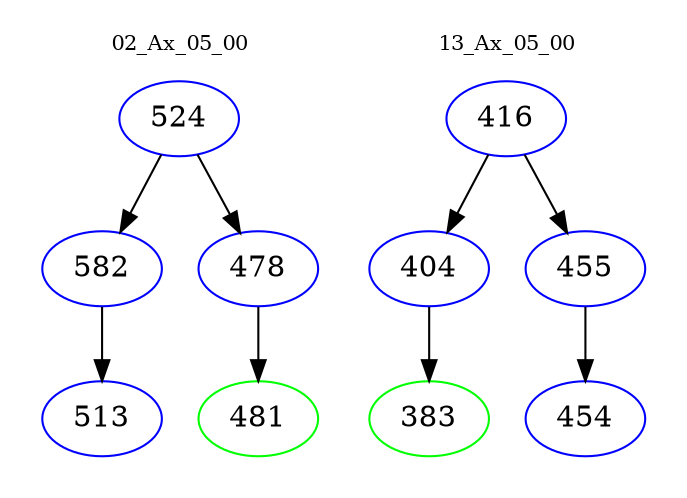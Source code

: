 digraph{
subgraph cluster_0 {
color = white
label = "02_Ax_05_00";
fontsize=10;
T0_524 [label="524", color="blue"]
T0_524 -> T0_582 [color="black"]
T0_582 [label="582", color="blue"]
T0_582 -> T0_513 [color="black"]
T0_513 [label="513", color="blue"]
T0_524 -> T0_478 [color="black"]
T0_478 [label="478", color="blue"]
T0_478 -> T0_481 [color="black"]
T0_481 [label="481", color="green"]
}
subgraph cluster_1 {
color = white
label = "13_Ax_05_00";
fontsize=10;
T1_416 [label="416", color="blue"]
T1_416 -> T1_404 [color="black"]
T1_404 [label="404", color="blue"]
T1_404 -> T1_383 [color="black"]
T1_383 [label="383", color="green"]
T1_416 -> T1_455 [color="black"]
T1_455 [label="455", color="blue"]
T1_455 -> T1_454 [color="black"]
T1_454 [label="454", color="blue"]
}
}
